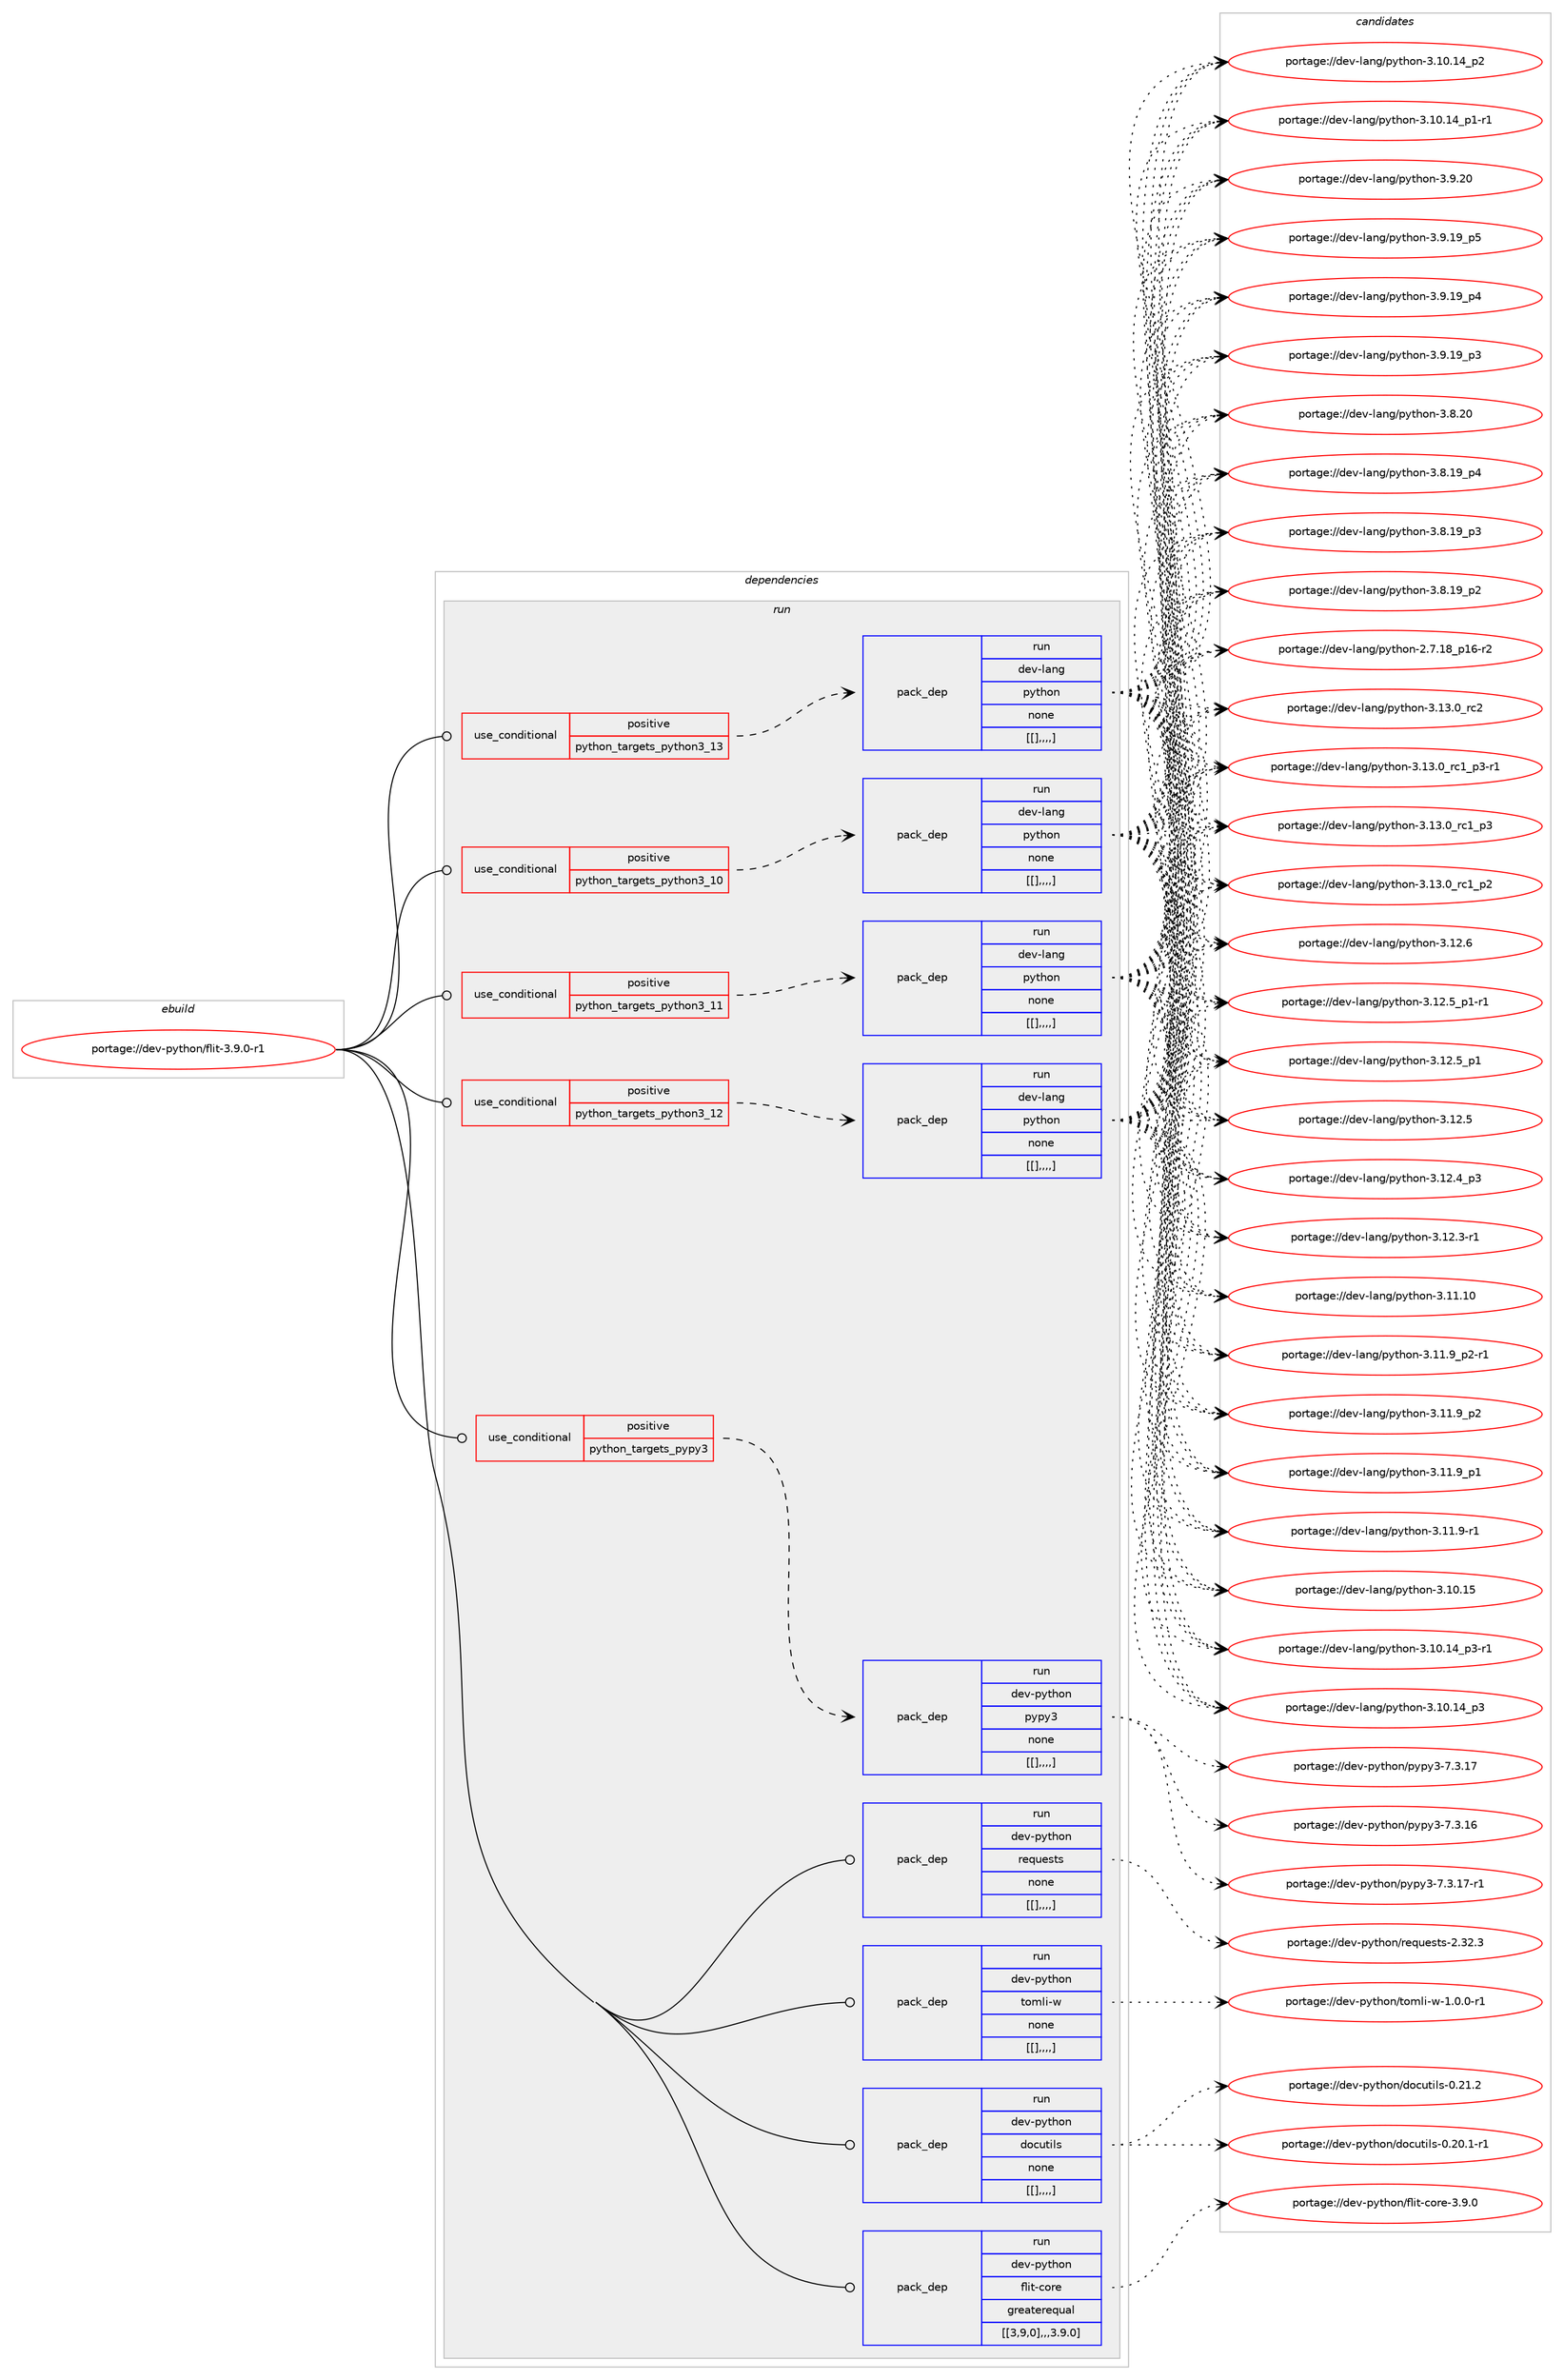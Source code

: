 digraph prolog {

# *************
# Graph options
# *************

newrank=true;
concentrate=true;
compound=true;
graph [rankdir=LR,fontname=Helvetica,fontsize=10,ranksep=1.5];#, ranksep=2.5, nodesep=0.2];
edge  [arrowhead=vee];
node  [fontname=Helvetica,fontsize=10];

# **********
# The ebuild
# **********

subgraph cluster_leftcol {
color=gray;
label=<<i>ebuild</i>>;
id [label="portage://dev-python/flit-3.9.0-r1", color=red, width=4, href="../dev-python/flit-3.9.0-r1.svg"];
}

# ****************
# The dependencies
# ****************

subgraph cluster_midcol {
color=gray;
label=<<i>dependencies</i>>;
subgraph cluster_compile {
fillcolor="#eeeeee";
style=filled;
label=<<i>compile</i>>;
}
subgraph cluster_compileandrun {
fillcolor="#eeeeee";
style=filled;
label=<<i>compile and run</i>>;
}
subgraph cluster_run {
fillcolor="#eeeeee";
style=filled;
label=<<i>run</i>>;
subgraph cond33472 {
dependency147520 [label=<<TABLE BORDER="0" CELLBORDER="1" CELLSPACING="0" CELLPADDING="4"><TR><TD ROWSPAN="3" CELLPADDING="10">use_conditional</TD></TR><TR><TD>positive</TD></TR><TR><TD>python_targets_pypy3</TD></TR></TABLE>>, shape=none, color=red];
subgraph pack112830 {
dependency147521 [label=<<TABLE BORDER="0" CELLBORDER="1" CELLSPACING="0" CELLPADDING="4" WIDTH="220"><TR><TD ROWSPAN="6" CELLPADDING="30">pack_dep</TD></TR><TR><TD WIDTH="110">run</TD></TR><TR><TD>dev-python</TD></TR><TR><TD>pypy3</TD></TR><TR><TD>none</TD></TR><TR><TD>[[],,,,]</TD></TR></TABLE>>, shape=none, color=blue];
}
dependency147520:e -> dependency147521:w [weight=20,style="dashed",arrowhead="vee"];
}
id:e -> dependency147520:w [weight=20,style="solid",arrowhead="odot"];
subgraph cond33473 {
dependency147522 [label=<<TABLE BORDER="0" CELLBORDER="1" CELLSPACING="0" CELLPADDING="4"><TR><TD ROWSPAN="3" CELLPADDING="10">use_conditional</TD></TR><TR><TD>positive</TD></TR><TR><TD>python_targets_python3_10</TD></TR></TABLE>>, shape=none, color=red];
subgraph pack112831 {
dependency147523 [label=<<TABLE BORDER="0" CELLBORDER="1" CELLSPACING="0" CELLPADDING="4" WIDTH="220"><TR><TD ROWSPAN="6" CELLPADDING="30">pack_dep</TD></TR><TR><TD WIDTH="110">run</TD></TR><TR><TD>dev-lang</TD></TR><TR><TD>python</TD></TR><TR><TD>none</TD></TR><TR><TD>[[],,,,]</TD></TR></TABLE>>, shape=none, color=blue];
}
dependency147522:e -> dependency147523:w [weight=20,style="dashed",arrowhead="vee"];
}
id:e -> dependency147522:w [weight=20,style="solid",arrowhead="odot"];
subgraph cond33474 {
dependency147524 [label=<<TABLE BORDER="0" CELLBORDER="1" CELLSPACING="0" CELLPADDING="4"><TR><TD ROWSPAN="3" CELLPADDING="10">use_conditional</TD></TR><TR><TD>positive</TD></TR><TR><TD>python_targets_python3_11</TD></TR></TABLE>>, shape=none, color=red];
subgraph pack112832 {
dependency147525 [label=<<TABLE BORDER="0" CELLBORDER="1" CELLSPACING="0" CELLPADDING="4" WIDTH="220"><TR><TD ROWSPAN="6" CELLPADDING="30">pack_dep</TD></TR><TR><TD WIDTH="110">run</TD></TR><TR><TD>dev-lang</TD></TR><TR><TD>python</TD></TR><TR><TD>none</TD></TR><TR><TD>[[],,,,]</TD></TR></TABLE>>, shape=none, color=blue];
}
dependency147524:e -> dependency147525:w [weight=20,style="dashed",arrowhead="vee"];
}
id:e -> dependency147524:w [weight=20,style="solid",arrowhead="odot"];
subgraph cond33475 {
dependency147526 [label=<<TABLE BORDER="0" CELLBORDER="1" CELLSPACING="0" CELLPADDING="4"><TR><TD ROWSPAN="3" CELLPADDING="10">use_conditional</TD></TR><TR><TD>positive</TD></TR><TR><TD>python_targets_python3_12</TD></TR></TABLE>>, shape=none, color=red];
subgraph pack112833 {
dependency147527 [label=<<TABLE BORDER="0" CELLBORDER="1" CELLSPACING="0" CELLPADDING="4" WIDTH="220"><TR><TD ROWSPAN="6" CELLPADDING="30">pack_dep</TD></TR><TR><TD WIDTH="110">run</TD></TR><TR><TD>dev-lang</TD></TR><TR><TD>python</TD></TR><TR><TD>none</TD></TR><TR><TD>[[],,,,]</TD></TR></TABLE>>, shape=none, color=blue];
}
dependency147526:e -> dependency147527:w [weight=20,style="dashed",arrowhead="vee"];
}
id:e -> dependency147526:w [weight=20,style="solid",arrowhead="odot"];
subgraph cond33476 {
dependency147528 [label=<<TABLE BORDER="0" CELLBORDER="1" CELLSPACING="0" CELLPADDING="4"><TR><TD ROWSPAN="3" CELLPADDING="10">use_conditional</TD></TR><TR><TD>positive</TD></TR><TR><TD>python_targets_python3_13</TD></TR></TABLE>>, shape=none, color=red];
subgraph pack112834 {
dependency147529 [label=<<TABLE BORDER="0" CELLBORDER="1" CELLSPACING="0" CELLPADDING="4" WIDTH="220"><TR><TD ROWSPAN="6" CELLPADDING="30">pack_dep</TD></TR><TR><TD WIDTH="110">run</TD></TR><TR><TD>dev-lang</TD></TR><TR><TD>python</TD></TR><TR><TD>none</TD></TR><TR><TD>[[],,,,]</TD></TR></TABLE>>, shape=none, color=blue];
}
dependency147528:e -> dependency147529:w [weight=20,style="dashed",arrowhead="vee"];
}
id:e -> dependency147528:w [weight=20,style="solid",arrowhead="odot"];
subgraph pack112835 {
dependency147530 [label=<<TABLE BORDER="0" CELLBORDER="1" CELLSPACING="0" CELLPADDING="4" WIDTH="220"><TR><TD ROWSPAN="6" CELLPADDING="30">pack_dep</TD></TR><TR><TD WIDTH="110">run</TD></TR><TR><TD>dev-python</TD></TR><TR><TD>docutils</TD></TR><TR><TD>none</TD></TR><TR><TD>[[],,,,]</TD></TR></TABLE>>, shape=none, color=blue];
}
id:e -> dependency147530:w [weight=20,style="solid",arrowhead="odot"];
subgraph pack112836 {
dependency147531 [label=<<TABLE BORDER="0" CELLBORDER="1" CELLSPACING="0" CELLPADDING="4" WIDTH="220"><TR><TD ROWSPAN="6" CELLPADDING="30">pack_dep</TD></TR><TR><TD WIDTH="110">run</TD></TR><TR><TD>dev-python</TD></TR><TR><TD>flit-core</TD></TR><TR><TD>greaterequal</TD></TR><TR><TD>[[3,9,0],,,3.9.0]</TD></TR></TABLE>>, shape=none, color=blue];
}
id:e -> dependency147531:w [weight=20,style="solid",arrowhead="odot"];
subgraph pack112837 {
dependency147532 [label=<<TABLE BORDER="0" CELLBORDER="1" CELLSPACING="0" CELLPADDING="4" WIDTH="220"><TR><TD ROWSPAN="6" CELLPADDING="30">pack_dep</TD></TR><TR><TD WIDTH="110">run</TD></TR><TR><TD>dev-python</TD></TR><TR><TD>requests</TD></TR><TR><TD>none</TD></TR><TR><TD>[[],,,,]</TD></TR></TABLE>>, shape=none, color=blue];
}
id:e -> dependency147532:w [weight=20,style="solid",arrowhead="odot"];
subgraph pack112838 {
dependency147533 [label=<<TABLE BORDER="0" CELLBORDER="1" CELLSPACING="0" CELLPADDING="4" WIDTH="220"><TR><TD ROWSPAN="6" CELLPADDING="30">pack_dep</TD></TR><TR><TD WIDTH="110">run</TD></TR><TR><TD>dev-python</TD></TR><TR><TD>tomli-w</TD></TR><TR><TD>none</TD></TR><TR><TD>[[],,,,]</TD></TR></TABLE>>, shape=none, color=blue];
}
id:e -> dependency147533:w [weight=20,style="solid",arrowhead="odot"];
}
}

# **************
# The candidates
# **************

subgraph cluster_choices {
rank=same;
color=gray;
label=<<i>candidates</i>>;

subgraph choice112830 {
color=black;
nodesep=1;
choice100101118451121211161041111104711212111212151455546514649554511449 [label="portage://dev-python/pypy3-7.3.17-r1", color=red, width=4,href="../dev-python/pypy3-7.3.17-r1.svg"];
choice10010111845112121116104111110471121211121215145554651464955 [label="portage://dev-python/pypy3-7.3.17", color=red, width=4,href="../dev-python/pypy3-7.3.17.svg"];
choice10010111845112121116104111110471121211121215145554651464954 [label="portage://dev-python/pypy3-7.3.16", color=red, width=4,href="../dev-python/pypy3-7.3.16.svg"];
dependency147521:e -> choice100101118451121211161041111104711212111212151455546514649554511449:w [style=dotted,weight="100"];
dependency147521:e -> choice10010111845112121116104111110471121211121215145554651464955:w [style=dotted,weight="100"];
dependency147521:e -> choice10010111845112121116104111110471121211121215145554651464954:w [style=dotted,weight="100"];
}
subgraph choice112831 {
color=black;
nodesep=1;
choice10010111845108971101034711212111610411111045514649514648951149950 [label="portage://dev-lang/python-3.13.0_rc2", color=red, width=4,href="../dev-lang/python-3.13.0_rc2.svg"];
choice1001011184510897110103471121211161041111104551464951464895114994995112514511449 [label="portage://dev-lang/python-3.13.0_rc1_p3-r1", color=red, width=4,href="../dev-lang/python-3.13.0_rc1_p3-r1.svg"];
choice100101118451089711010347112121116104111110455146495146489511499499511251 [label="portage://dev-lang/python-3.13.0_rc1_p3", color=red, width=4,href="../dev-lang/python-3.13.0_rc1_p3.svg"];
choice100101118451089711010347112121116104111110455146495146489511499499511250 [label="portage://dev-lang/python-3.13.0_rc1_p2", color=red, width=4,href="../dev-lang/python-3.13.0_rc1_p2.svg"];
choice10010111845108971101034711212111610411111045514649504654 [label="portage://dev-lang/python-3.12.6", color=red, width=4,href="../dev-lang/python-3.12.6.svg"];
choice1001011184510897110103471121211161041111104551464950465395112494511449 [label="portage://dev-lang/python-3.12.5_p1-r1", color=red, width=4,href="../dev-lang/python-3.12.5_p1-r1.svg"];
choice100101118451089711010347112121116104111110455146495046539511249 [label="portage://dev-lang/python-3.12.5_p1", color=red, width=4,href="../dev-lang/python-3.12.5_p1.svg"];
choice10010111845108971101034711212111610411111045514649504653 [label="portage://dev-lang/python-3.12.5", color=red, width=4,href="../dev-lang/python-3.12.5.svg"];
choice100101118451089711010347112121116104111110455146495046529511251 [label="portage://dev-lang/python-3.12.4_p3", color=red, width=4,href="../dev-lang/python-3.12.4_p3.svg"];
choice100101118451089711010347112121116104111110455146495046514511449 [label="portage://dev-lang/python-3.12.3-r1", color=red, width=4,href="../dev-lang/python-3.12.3-r1.svg"];
choice1001011184510897110103471121211161041111104551464949464948 [label="portage://dev-lang/python-3.11.10", color=red, width=4,href="../dev-lang/python-3.11.10.svg"];
choice1001011184510897110103471121211161041111104551464949465795112504511449 [label="portage://dev-lang/python-3.11.9_p2-r1", color=red, width=4,href="../dev-lang/python-3.11.9_p2-r1.svg"];
choice100101118451089711010347112121116104111110455146494946579511250 [label="portage://dev-lang/python-3.11.9_p2", color=red, width=4,href="../dev-lang/python-3.11.9_p2.svg"];
choice100101118451089711010347112121116104111110455146494946579511249 [label="portage://dev-lang/python-3.11.9_p1", color=red, width=4,href="../dev-lang/python-3.11.9_p1.svg"];
choice100101118451089711010347112121116104111110455146494946574511449 [label="portage://dev-lang/python-3.11.9-r1", color=red, width=4,href="../dev-lang/python-3.11.9-r1.svg"];
choice1001011184510897110103471121211161041111104551464948464953 [label="portage://dev-lang/python-3.10.15", color=red, width=4,href="../dev-lang/python-3.10.15.svg"];
choice100101118451089711010347112121116104111110455146494846495295112514511449 [label="portage://dev-lang/python-3.10.14_p3-r1", color=red, width=4,href="../dev-lang/python-3.10.14_p3-r1.svg"];
choice10010111845108971101034711212111610411111045514649484649529511251 [label="portage://dev-lang/python-3.10.14_p3", color=red, width=4,href="../dev-lang/python-3.10.14_p3.svg"];
choice10010111845108971101034711212111610411111045514649484649529511250 [label="portage://dev-lang/python-3.10.14_p2", color=red, width=4,href="../dev-lang/python-3.10.14_p2.svg"];
choice100101118451089711010347112121116104111110455146494846495295112494511449 [label="portage://dev-lang/python-3.10.14_p1-r1", color=red, width=4,href="../dev-lang/python-3.10.14_p1-r1.svg"];
choice10010111845108971101034711212111610411111045514657465048 [label="portage://dev-lang/python-3.9.20", color=red, width=4,href="../dev-lang/python-3.9.20.svg"];
choice100101118451089711010347112121116104111110455146574649579511253 [label="portage://dev-lang/python-3.9.19_p5", color=red, width=4,href="../dev-lang/python-3.9.19_p5.svg"];
choice100101118451089711010347112121116104111110455146574649579511252 [label="portage://dev-lang/python-3.9.19_p4", color=red, width=4,href="../dev-lang/python-3.9.19_p4.svg"];
choice100101118451089711010347112121116104111110455146574649579511251 [label="portage://dev-lang/python-3.9.19_p3", color=red, width=4,href="../dev-lang/python-3.9.19_p3.svg"];
choice10010111845108971101034711212111610411111045514656465048 [label="portage://dev-lang/python-3.8.20", color=red, width=4,href="../dev-lang/python-3.8.20.svg"];
choice100101118451089711010347112121116104111110455146564649579511252 [label="portage://dev-lang/python-3.8.19_p4", color=red, width=4,href="../dev-lang/python-3.8.19_p4.svg"];
choice100101118451089711010347112121116104111110455146564649579511251 [label="portage://dev-lang/python-3.8.19_p3", color=red, width=4,href="../dev-lang/python-3.8.19_p3.svg"];
choice100101118451089711010347112121116104111110455146564649579511250 [label="portage://dev-lang/python-3.8.19_p2", color=red, width=4,href="../dev-lang/python-3.8.19_p2.svg"];
choice100101118451089711010347112121116104111110455046554649569511249544511450 [label="portage://dev-lang/python-2.7.18_p16-r2", color=red, width=4,href="../dev-lang/python-2.7.18_p16-r2.svg"];
dependency147523:e -> choice10010111845108971101034711212111610411111045514649514648951149950:w [style=dotted,weight="100"];
dependency147523:e -> choice1001011184510897110103471121211161041111104551464951464895114994995112514511449:w [style=dotted,weight="100"];
dependency147523:e -> choice100101118451089711010347112121116104111110455146495146489511499499511251:w [style=dotted,weight="100"];
dependency147523:e -> choice100101118451089711010347112121116104111110455146495146489511499499511250:w [style=dotted,weight="100"];
dependency147523:e -> choice10010111845108971101034711212111610411111045514649504654:w [style=dotted,weight="100"];
dependency147523:e -> choice1001011184510897110103471121211161041111104551464950465395112494511449:w [style=dotted,weight="100"];
dependency147523:e -> choice100101118451089711010347112121116104111110455146495046539511249:w [style=dotted,weight="100"];
dependency147523:e -> choice10010111845108971101034711212111610411111045514649504653:w [style=dotted,weight="100"];
dependency147523:e -> choice100101118451089711010347112121116104111110455146495046529511251:w [style=dotted,weight="100"];
dependency147523:e -> choice100101118451089711010347112121116104111110455146495046514511449:w [style=dotted,weight="100"];
dependency147523:e -> choice1001011184510897110103471121211161041111104551464949464948:w [style=dotted,weight="100"];
dependency147523:e -> choice1001011184510897110103471121211161041111104551464949465795112504511449:w [style=dotted,weight="100"];
dependency147523:e -> choice100101118451089711010347112121116104111110455146494946579511250:w [style=dotted,weight="100"];
dependency147523:e -> choice100101118451089711010347112121116104111110455146494946579511249:w [style=dotted,weight="100"];
dependency147523:e -> choice100101118451089711010347112121116104111110455146494946574511449:w [style=dotted,weight="100"];
dependency147523:e -> choice1001011184510897110103471121211161041111104551464948464953:w [style=dotted,weight="100"];
dependency147523:e -> choice100101118451089711010347112121116104111110455146494846495295112514511449:w [style=dotted,weight="100"];
dependency147523:e -> choice10010111845108971101034711212111610411111045514649484649529511251:w [style=dotted,weight="100"];
dependency147523:e -> choice10010111845108971101034711212111610411111045514649484649529511250:w [style=dotted,weight="100"];
dependency147523:e -> choice100101118451089711010347112121116104111110455146494846495295112494511449:w [style=dotted,weight="100"];
dependency147523:e -> choice10010111845108971101034711212111610411111045514657465048:w [style=dotted,weight="100"];
dependency147523:e -> choice100101118451089711010347112121116104111110455146574649579511253:w [style=dotted,weight="100"];
dependency147523:e -> choice100101118451089711010347112121116104111110455146574649579511252:w [style=dotted,weight="100"];
dependency147523:e -> choice100101118451089711010347112121116104111110455146574649579511251:w [style=dotted,weight="100"];
dependency147523:e -> choice10010111845108971101034711212111610411111045514656465048:w [style=dotted,weight="100"];
dependency147523:e -> choice100101118451089711010347112121116104111110455146564649579511252:w [style=dotted,weight="100"];
dependency147523:e -> choice100101118451089711010347112121116104111110455146564649579511251:w [style=dotted,weight="100"];
dependency147523:e -> choice100101118451089711010347112121116104111110455146564649579511250:w [style=dotted,weight="100"];
dependency147523:e -> choice100101118451089711010347112121116104111110455046554649569511249544511450:w [style=dotted,weight="100"];
}
subgraph choice112832 {
color=black;
nodesep=1;
choice10010111845108971101034711212111610411111045514649514648951149950 [label="portage://dev-lang/python-3.13.0_rc2", color=red, width=4,href="../dev-lang/python-3.13.0_rc2.svg"];
choice1001011184510897110103471121211161041111104551464951464895114994995112514511449 [label="portage://dev-lang/python-3.13.0_rc1_p3-r1", color=red, width=4,href="../dev-lang/python-3.13.0_rc1_p3-r1.svg"];
choice100101118451089711010347112121116104111110455146495146489511499499511251 [label="portage://dev-lang/python-3.13.0_rc1_p3", color=red, width=4,href="../dev-lang/python-3.13.0_rc1_p3.svg"];
choice100101118451089711010347112121116104111110455146495146489511499499511250 [label="portage://dev-lang/python-3.13.0_rc1_p2", color=red, width=4,href="../dev-lang/python-3.13.0_rc1_p2.svg"];
choice10010111845108971101034711212111610411111045514649504654 [label="portage://dev-lang/python-3.12.6", color=red, width=4,href="../dev-lang/python-3.12.6.svg"];
choice1001011184510897110103471121211161041111104551464950465395112494511449 [label="portage://dev-lang/python-3.12.5_p1-r1", color=red, width=4,href="../dev-lang/python-3.12.5_p1-r1.svg"];
choice100101118451089711010347112121116104111110455146495046539511249 [label="portage://dev-lang/python-3.12.5_p1", color=red, width=4,href="../dev-lang/python-3.12.5_p1.svg"];
choice10010111845108971101034711212111610411111045514649504653 [label="portage://dev-lang/python-3.12.5", color=red, width=4,href="../dev-lang/python-3.12.5.svg"];
choice100101118451089711010347112121116104111110455146495046529511251 [label="portage://dev-lang/python-3.12.4_p3", color=red, width=4,href="../dev-lang/python-3.12.4_p3.svg"];
choice100101118451089711010347112121116104111110455146495046514511449 [label="portage://dev-lang/python-3.12.3-r1", color=red, width=4,href="../dev-lang/python-3.12.3-r1.svg"];
choice1001011184510897110103471121211161041111104551464949464948 [label="portage://dev-lang/python-3.11.10", color=red, width=4,href="../dev-lang/python-3.11.10.svg"];
choice1001011184510897110103471121211161041111104551464949465795112504511449 [label="portage://dev-lang/python-3.11.9_p2-r1", color=red, width=4,href="../dev-lang/python-3.11.9_p2-r1.svg"];
choice100101118451089711010347112121116104111110455146494946579511250 [label="portage://dev-lang/python-3.11.9_p2", color=red, width=4,href="../dev-lang/python-3.11.9_p2.svg"];
choice100101118451089711010347112121116104111110455146494946579511249 [label="portage://dev-lang/python-3.11.9_p1", color=red, width=4,href="../dev-lang/python-3.11.9_p1.svg"];
choice100101118451089711010347112121116104111110455146494946574511449 [label="portage://dev-lang/python-3.11.9-r1", color=red, width=4,href="../dev-lang/python-3.11.9-r1.svg"];
choice1001011184510897110103471121211161041111104551464948464953 [label="portage://dev-lang/python-3.10.15", color=red, width=4,href="../dev-lang/python-3.10.15.svg"];
choice100101118451089711010347112121116104111110455146494846495295112514511449 [label="portage://dev-lang/python-3.10.14_p3-r1", color=red, width=4,href="../dev-lang/python-3.10.14_p3-r1.svg"];
choice10010111845108971101034711212111610411111045514649484649529511251 [label="portage://dev-lang/python-3.10.14_p3", color=red, width=4,href="../dev-lang/python-3.10.14_p3.svg"];
choice10010111845108971101034711212111610411111045514649484649529511250 [label="portage://dev-lang/python-3.10.14_p2", color=red, width=4,href="../dev-lang/python-3.10.14_p2.svg"];
choice100101118451089711010347112121116104111110455146494846495295112494511449 [label="portage://dev-lang/python-3.10.14_p1-r1", color=red, width=4,href="../dev-lang/python-3.10.14_p1-r1.svg"];
choice10010111845108971101034711212111610411111045514657465048 [label="portage://dev-lang/python-3.9.20", color=red, width=4,href="../dev-lang/python-3.9.20.svg"];
choice100101118451089711010347112121116104111110455146574649579511253 [label="portage://dev-lang/python-3.9.19_p5", color=red, width=4,href="../dev-lang/python-3.9.19_p5.svg"];
choice100101118451089711010347112121116104111110455146574649579511252 [label="portage://dev-lang/python-3.9.19_p4", color=red, width=4,href="../dev-lang/python-3.9.19_p4.svg"];
choice100101118451089711010347112121116104111110455146574649579511251 [label="portage://dev-lang/python-3.9.19_p3", color=red, width=4,href="../dev-lang/python-3.9.19_p3.svg"];
choice10010111845108971101034711212111610411111045514656465048 [label="portage://dev-lang/python-3.8.20", color=red, width=4,href="../dev-lang/python-3.8.20.svg"];
choice100101118451089711010347112121116104111110455146564649579511252 [label="portage://dev-lang/python-3.8.19_p4", color=red, width=4,href="../dev-lang/python-3.8.19_p4.svg"];
choice100101118451089711010347112121116104111110455146564649579511251 [label="portage://dev-lang/python-3.8.19_p3", color=red, width=4,href="../dev-lang/python-3.8.19_p3.svg"];
choice100101118451089711010347112121116104111110455146564649579511250 [label="portage://dev-lang/python-3.8.19_p2", color=red, width=4,href="../dev-lang/python-3.8.19_p2.svg"];
choice100101118451089711010347112121116104111110455046554649569511249544511450 [label="portage://dev-lang/python-2.7.18_p16-r2", color=red, width=4,href="../dev-lang/python-2.7.18_p16-r2.svg"];
dependency147525:e -> choice10010111845108971101034711212111610411111045514649514648951149950:w [style=dotted,weight="100"];
dependency147525:e -> choice1001011184510897110103471121211161041111104551464951464895114994995112514511449:w [style=dotted,weight="100"];
dependency147525:e -> choice100101118451089711010347112121116104111110455146495146489511499499511251:w [style=dotted,weight="100"];
dependency147525:e -> choice100101118451089711010347112121116104111110455146495146489511499499511250:w [style=dotted,weight="100"];
dependency147525:e -> choice10010111845108971101034711212111610411111045514649504654:w [style=dotted,weight="100"];
dependency147525:e -> choice1001011184510897110103471121211161041111104551464950465395112494511449:w [style=dotted,weight="100"];
dependency147525:e -> choice100101118451089711010347112121116104111110455146495046539511249:w [style=dotted,weight="100"];
dependency147525:e -> choice10010111845108971101034711212111610411111045514649504653:w [style=dotted,weight="100"];
dependency147525:e -> choice100101118451089711010347112121116104111110455146495046529511251:w [style=dotted,weight="100"];
dependency147525:e -> choice100101118451089711010347112121116104111110455146495046514511449:w [style=dotted,weight="100"];
dependency147525:e -> choice1001011184510897110103471121211161041111104551464949464948:w [style=dotted,weight="100"];
dependency147525:e -> choice1001011184510897110103471121211161041111104551464949465795112504511449:w [style=dotted,weight="100"];
dependency147525:e -> choice100101118451089711010347112121116104111110455146494946579511250:w [style=dotted,weight="100"];
dependency147525:e -> choice100101118451089711010347112121116104111110455146494946579511249:w [style=dotted,weight="100"];
dependency147525:e -> choice100101118451089711010347112121116104111110455146494946574511449:w [style=dotted,weight="100"];
dependency147525:e -> choice1001011184510897110103471121211161041111104551464948464953:w [style=dotted,weight="100"];
dependency147525:e -> choice100101118451089711010347112121116104111110455146494846495295112514511449:w [style=dotted,weight="100"];
dependency147525:e -> choice10010111845108971101034711212111610411111045514649484649529511251:w [style=dotted,weight="100"];
dependency147525:e -> choice10010111845108971101034711212111610411111045514649484649529511250:w [style=dotted,weight="100"];
dependency147525:e -> choice100101118451089711010347112121116104111110455146494846495295112494511449:w [style=dotted,weight="100"];
dependency147525:e -> choice10010111845108971101034711212111610411111045514657465048:w [style=dotted,weight="100"];
dependency147525:e -> choice100101118451089711010347112121116104111110455146574649579511253:w [style=dotted,weight="100"];
dependency147525:e -> choice100101118451089711010347112121116104111110455146574649579511252:w [style=dotted,weight="100"];
dependency147525:e -> choice100101118451089711010347112121116104111110455146574649579511251:w [style=dotted,weight="100"];
dependency147525:e -> choice10010111845108971101034711212111610411111045514656465048:w [style=dotted,weight="100"];
dependency147525:e -> choice100101118451089711010347112121116104111110455146564649579511252:w [style=dotted,weight="100"];
dependency147525:e -> choice100101118451089711010347112121116104111110455146564649579511251:w [style=dotted,weight="100"];
dependency147525:e -> choice100101118451089711010347112121116104111110455146564649579511250:w [style=dotted,weight="100"];
dependency147525:e -> choice100101118451089711010347112121116104111110455046554649569511249544511450:w [style=dotted,weight="100"];
}
subgraph choice112833 {
color=black;
nodesep=1;
choice10010111845108971101034711212111610411111045514649514648951149950 [label="portage://dev-lang/python-3.13.0_rc2", color=red, width=4,href="../dev-lang/python-3.13.0_rc2.svg"];
choice1001011184510897110103471121211161041111104551464951464895114994995112514511449 [label="portage://dev-lang/python-3.13.0_rc1_p3-r1", color=red, width=4,href="../dev-lang/python-3.13.0_rc1_p3-r1.svg"];
choice100101118451089711010347112121116104111110455146495146489511499499511251 [label="portage://dev-lang/python-3.13.0_rc1_p3", color=red, width=4,href="../dev-lang/python-3.13.0_rc1_p3.svg"];
choice100101118451089711010347112121116104111110455146495146489511499499511250 [label="portage://dev-lang/python-3.13.0_rc1_p2", color=red, width=4,href="../dev-lang/python-3.13.0_rc1_p2.svg"];
choice10010111845108971101034711212111610411111045514649504654 [label="portage://dev-lang/python-3.12.6", color=red, width=4,href="../dev-lang/python-3.12.6.svg"];
choice1001011184510897110103471121211161041111104551464950465395112494511449 [label="portage://dev-lang/python-3.12.5_p1-r1", color=red, width=4,href="../dev-lang/python-3.12.5_p1-r1.svg"];
choice100101118451089711010347112121116104111110455146495046539511249 [label="portage://dev-lang/python-3.12.5_p1", color=red, width=4,href="../dev-lang/python-3.12.5_p1.svg"];
choice10010111845108971101034711212111610411111045514649504653 [label="portage://dev-lang/python-3.12.5", color=red, width=4,href="../dev-lang/python-3.12.5.svg"];
choice100101118451089711010347112121116104111110455146495046529511251 [label="portage://dev-lang/python-3.12.4_p3", color=red, width=4,href="../dev-lang/python-3.12.4_p3.svg"];
choice100101118451089711010347112121116104111110455146495046514511449 [label="portage://dev-lang/python-3.12.3-r1", color=red, width=4,href="../dev-lang/python-3.12.3-r1.svg"];
choice1001011184510897110103471121211161041111104551464949464948 [label="portage://dev-lang/python-3.11.10", color=red, width=4,href="../dev-lang/python-3.11.10.svg"];
choice1001011184510897110103471121211161041111104551464949465795112504511449 [label="portage://dev-lang/python-3.11.9_p2-r1", color=red, width=4,href="../dev-lang/python-3.11.9_p2-r1.svg"];
choice100101118451089711010347112121116104111110455146494946579511250 [label="portage://dev-lang/python-3.11.9_p2", color=red, width=4,href="../dev-lang/python-3.11.9_p2.svg"];
choice100101118451089711010347112121116104111110455146494946579511249 [label="portage://dev-lang/python-3.11.9_p1", color=red, width=4,href="../dev-lang/python-3.11.9_p1.svg"];
choice100101118451089711010347112121116104111110455146494946574511449 [label="portage://dev-lang/python-3.11.9-r1", color=red, width=4,href="../dev-lang/python-3.11.9-r1.svg"];
choice1001011184510897110103471121211161041111104551464948464953 [label="portage://dev-lang/python-3.10.15", color=red, width=4,href="../dev-lang/python-3.10.15.svg"];
choice100101118451089711010347112121116104111110455146494846495295112514511449 [label="portage://dev-lang/python-3.10.14_p3-r1", color=red, width=4,href="../dev-lang/python-3.10.14_p3-r1.svg"];
choice10010111845108971101034711212111610411111045514649484649529511251 [label="portage://dev-lang/python-3.10.14_p3", color=red, width=4,href="../dev-lang/python-3.10.14_p3.svg"];
choice10010111845108971101034711212111610411111045514649484649529511250 [label="portage://dev-lang/python-3.10.14_p2", color=red, width=4,href="../dev-lang/python-3.10.14_p2.svg"];
choice100101118451089711010347112121116104111110455146494846495295112494511449 [label="portage://dev-lang/python-3.10.14_p1-r1", color=red, width=4,href="../dev-lang/python-3.10.14_p1-r1.svg"];
choice10010111845108971101034711212111610411111045514657465048 [label="portage://dev-lang/python-3.9.20", color=red, width=4,href="../dev-lang/python-3.9.20.svg"];
choice100101118451089711010347112121116104111110455146574649579511253 [label="portage://dev-lang/python-3.9.19_p5", color=red, width=4,href="../dev-lang/python-3.9.19_p5.svg"];
choice100101118451089711010347112121116104111110455146574649579511252 [label="portage://dev-lang/python-3.9.19_p4", color=red, width=4,href="../dev-lang/python-3.9.19_p4.svg"];
choice100101118451089711010347112121116104111110455146574649579511251 [label="portage://dev-lang/python-3.9.19_p3", color=red, width=4,href="../dev-lang/python-3.9.19_p3.svg"];
choice10010111845108971101034711212111610411111045514656465048 [label="portage://dev-lang/python-3.8.20", color=red, width=4,href="../dev-lang/python-3.8.20.svg"];
choice100101118451089711010347112121116104111110455146564649579511252 [label="portage://dev-lang/python-3.8.19_p4", color=red, width=4,href="../dev-lang/python-3.8.19_p4.svg"];
choice100101118451089711010347112121116104111110455146564649579511251 [label="portage://dev-lang/python-3.8.19_p3", color=red, width=4,href="../dev-lang/python-3.8.19_p3.svg"];
choice100101118451089711010347112121116104111110455146564649579511250 [label="portage://dev-lang/python-3.8.19_p2", color=red, width=4,href="../dev-lang/python-3.8.19_p2.svg"];
choice100101118451089711010347112121116104111110455046554649569511249544511450 [label="portage://dev-lang/python-2.7.18_p16-r2", color=red, width=4,href="../dev-lang/python-2.7.18_p16-r2.svg"];
dependency147527:e -> choice10010111845108971101034711212111610411111045514649514648951149950:w [style=dotted,weight="100"];
dependency147527:e -> choice1001011184510897110103471121211161041111104551464951464895114994995112514511449:w [style=dotted,weight="100"];
dependency147527:e -> choice100101118451089711010347112121116104111110455146495146489511499499511251:w [style=dotted,weight="100"];
dependency147527:e -> choice100101118451089711010347112121116104111110455146495146489511499499511250:w [style=dotted,weight="100"];
dependency147527:e -> choice10010111845108971101034711212111610411111045514649504654:w [style=dotted,weight="100"];
dependency147527:e -> choice1001011184510897110103471121211161041111104551464950465395112494511449:w [style=dotted,weight="100"];
dependency147527:e -> choice100101118451089711010347112121116104111110455146495046539511249:w [style=dotted,weight="100"];
dependency147527:e -> choice10010111845108971101034711212111610411111045514649504653:w [style=dotted,weight="100"];
dependency147527:e -> choice100101118451089711010347112121116104111110455146495046529511251:w [style=dotted,weight="100"];
dependency147527:e -> choice100101118451089711010347112121116104111110455146495046514511449:w [style=dotted,weight="100"];
dependency147527:e -> choice1001011184510897110103471121211161041111104551464949464948:w [style=dotted,weight="100"];
dependency147527:e -> choice1001011184510897110103471121211161041111104551464949465795112504511449:w [style=dotted,weight="100"];
dependency147527:e -> choice100101118451089711010347112121116104111110455146494946579511250:w [style=dotted,weight="100"];
dependency147527:e -> choice100101118451089711010347112121116104111110455146494946579511249:w [style=dotted,weight="100"];
dependency147527:e -> choice100101118451089711010347112121116104111110455146494946574511449:w [style=dotted,weight="100"];
dependency147527:e -> choice1001011184510897110103471121211161041111104551464948464953:w [style=dotted,weight="100"];
dependency147527:e -> choice100101118451089711010347112121116104111110455146494846495295112514511449:w [style=dotted,weight="100"];
dependency147527:e -> choice10010111845108971101034711212111610411111045514649484649529511251:w [style=dotted,weight="100"];
dependency147527:e -> choice10010111845108971101034711212111610411111045514649484649529511250:w [style=dotted,weight="100"];
dependency147527:e -> choice100101118451089711010347112121116104111110455146494846495295112494511449:w [style=dotted,weight="100"];
dependency147527:e -> choice10010111845108971101034711212111610411111045514657465048:w [style=dotted,weight="100"];
dependency147527:e -> choice100101118451089711010347112121116104111110455146574649579511253:w [style=dotted,weight="100"];
dependency147527:e -> choice100101118451089711010347112121116104111110455146574649579511252:w [style=dotted,weight="100"];
dependency147527:e -> choice100101118451089711010347112121116104111110455146574649579511251:w [style=dotted,weight="100"];
dependency147527:e -> choice10010111845108971101034711212111610411111045514656465048:w [style=dotted,weight="100"];
dependency147527:e -> choice100101118451089711010347112121116104111110455146564649579511252:w [style=dotted,weight="100"];
dependency147527:e -> choice100101118451089711010347112121116104111110455146564649579511251:w [style=dotted,weight="100"];
dependency147527:e -> choice100101118451089711010347112121116104111110455146564649579511250:w [style=dotted,weight="100"];
dependency147527:e -> choice100101118451089711010347112121116104111110455046554649569511249544511450:w [style=dotted,weight="100"];
}
subgraph choice112834 {
color=black;
nodesep=1;
choice10010111845108971101034711212111610411111045514649514648951149950 [label="portage://dev-lang/python-3.13.0_rc2", color=red, width=4,href="../dev-lang/python-3.13.0_rc2.svg"];
choice1001011184510897110103471121211161041111104551464951464895114994995112514511449 [label="portage://dev-lang/python-3.13.0_rc1_p3-r1", color=red, width=4,href="../dev-lang/python-3.13.0_rc1_p3-r1.svg"];
choice100101118451089711010347112121116104111110455146495146489511499499511251 [label="portage://dev-lang/python-3.13.0_rc1_p3", color=red, width=4,href="../dev-lang/python-3.13.0_rc1_p3.svg"];
choice100101118451089711010347112121116104111110455146495146489511499499511250 [label="portage://dev-lang/python-3.13.0_rc1_p2", color=red, width=4,href="../dev-lang/python-3.13.0_rc1_p2.svg"];
choice10010111845108971101034711212111610411111045514649504654 [label="portage://dev-lang/python-3.12.6", color=red, width=4,href="../dev-lang/python-3.12.6.svg"];
choice1001011184510897110103471121211161041111104551464950465395112494511449 [label="portage://dev-lang/python-3.12.5_p1-r1", color=red, width=4,href="../dev-lang/python-3.12.5_p1-r1.svg"];
choice100101118451089711010347112121116104111110455146495046539511249 [label="portage://dev-lang/python-3.12.5_p1", color=red, width=4,href="../dev-lang/python-3.12.5_p1.svg"];
choice10010111845108971101034711212111610411111045514649504653 [label="portage://dev-lang/python-3.12.5", color=red, width=4,href="../dev-lang/python-3.12.5.svg"];
choice100101118451089711010347112121116104111110455146495046529511251 [label="portage://dev-lang/python-3.12.4_p3", color=red, width=4,href="../dev-lang/python-3.12.4_p3.svg"];
choice100101118451089711010347112121116104111110455146495046514511449 [label="portage://dev-lang/python-3.12.3-r1", color=red, width=4,href="../dev-lang/python-3.12.3-r1.svg"];
choice1001011184510897110103471121211161041111104551464949464948 [label="portage://dev-lang/python-3.11.10", color=red, width=4,href="../dev-lang/python-3.11.10.svg"];
choice1001011184510897110103471121211161041111104551464949465795112504511449 [label="portage://dev-lang/python-3.11.9_p2-r1", color=red, width=4,href="../dev-lang/python-3.11.9_p2-r1.svg"];
choice100101118451089711010347112121116104111110455146494946579511250 [label="portage://dev-lang/python-3.11.9_p2", color=red, width=4,href="../dev-lang/python-3.11.9_p2.svg"];
choice100101118451089711010347112121116104111110455146494946579511249 [label="portage://dev-lang/python-3.11.9_p1", color=red, width=4,href="../dev-lang/python-3.11.9_p1.svg"];
choice100101118451089711010347112121116104111110455146494946574511449 [label="portage://dev-lang/python-3.11.9-r1", color=red, width=4,href="../dev-lang/python-3.11.9-r1.svg"];
choice1001011184510897110103471121211161041111104551464948464953 [label="portage://dev-lang/python-3.10.15", color=red, width=4,href="../dev-lang/python-3.10.15.svg"];
choice100101118451089711010347112121116104111110455146494846495295112514511449 [label="portage://dev-lang/python-3.10.14_p3-r1", color=red, width=4,href="../dev-lang/python-3.10.14_p3-r1.svg"];
choice10010111845108971101034711212111610411111045514649484649529511251 [label="portage://dev-lang/python-3.10.14_p3", color=red, width=4,href="../dev-lang/python-3.10.14_p3.svg"];
choice10010111845108971101034711212111610411111045514649484649529511250 [label="portage://dev-lang/python-3.10.14_p2", color=red, width=4,href="../dev-lang/python-3.10.14_p2.svg"];
choice100101118451089711010347112121116104111110455146494846495295112494511449 [label="portage://dev-lang/python-3.10.14_p1-r1", color=red, width=4,href="../dev-lang/python-3.10.14_p1-r1.svg"];
choice10010111845108971101034711212111610411111045514657465048 [label="portage://dev-lang/python-3.9.20", color=red, width=4,href="../dev-lang/python-3.9.20.svg"];
choice100101118451089711010347112121116104111110455146574649579511253 [label="portage://dev-lang/python-3.9.19_p5", color=red, width=4,href="../dev-lang/python-3.9.19_p5.svg"];
choice100101118451089711010347112121116104111110455146574649579511252 [label="portage://dev-lang/python-3.9.19_p4", color=red, width=4,href="../dev-lang/python-3.9.19_p4.svg"];
choice100101118451089711010347112121116104111110455146574649579511251 [label="portage://dev-lang/python-3.9.19_p3", color=red, width=4,href="../dev-lang/python-3.9.19_p3.svg"];
choice10010111845108971101034711212111610411111045514656465048 [label="portage://dev-lang/python-3.8.20", color=red, width=4,href="../dev-lang/python-3.8.20.svg"];
choice100101118451089711010347112121116104111110455146564649579511252 [label="portage://dev-lang/python-3.8.19_p4", color=red, width=4,href="../dev-lang/python-3.8.19_p4.svg"];
choice100101118451089711010347112121116104111110455146564649579511251 [label="portage://dev-lang/python-3.8.19_p3", color=red, width=4,href="../dev-lang/python-3.8.19_p3.svg"];
choice100101118451089711010347112121116104111110455146564649579511250 [label="portage://dev-lang/python-3.8.19_p2", color=red, width=4,href="../dev-lang/python-3.8.19_p2.svg"];
choice100101118451089711010347112121116104111110455046554649569511249544511450 [label="portage://dev-lang/python-2.7.18_p16-r2", color=red, width=4,href="../dev-lang/python-2.7.18_p16-r2.svg"];
dependency147529:e -> choice10010111845108971101034711212111610411111045514649514648951149950:w [style=dotted,weight="100"];
dependency147529:e -> choice1001011184510897110103471121211161041111104551464951464895114994995112514511449:w [style=dotted,weight="100"];
dependency147529:e -> choice100101118451089711010347112121116104111110455146495146489511499499511251:w [style=dotted,weight="100"];
dependency147529:e -> choice100101118451089711010347112121116104111110455146495146489511499499511250:w [style=dotted,weight="100"];
dependency147529:e -> choice10010111845108971101034711212111610411111045514649504654:w [style=dotted,weight="100"];
dependency147529:e -> choice1001011184510897110103471121211161041111104551464950465395112494511449:w [style=dotted,weight="100"];
dependency147529:e -> choice100101118451089711010347112121116104111110455146495046539511249:w [style=dotted,weight="100"];
dependency147529:e -> choice10010111845108971101034711212111610411111045514649504653:w [style=dotted,weight="100"];
dependency147529:e -> choice100101118451089711010347112121116104111110455146495046529511251:w [style=dotted,weight="100"];
dependency147529:e -> choice100101118451089711010347112121116104111110455146495046514511449:w [style=dotted,weight="100"];
dependency147529:e -> choice1001011184510897110103471121211161041111104551464949464948:w [style=dotted,weight="100"];
dependency147529:e -> choice1001011184510897110103471121211161041111104551464949465795112504511449:w [style=dotted,weight="100"];
dependency147529:e -> choice100101118451089711010347112121116104111110455146494946579511250:w [style=dotted,weight="100"];
dependency147529:e -> choice100101118451089711010347112121116104111110455146494946579511249:w [style=dotted,weight="100"];
dependency147529:e -> choice100101118451089711010347112121116104111110455146494946574511449:w [style=dotted,weight="100"];
dependency147529:e -> choice1001011184510897110103471121211161041111104551464948464953:w [style=dotted,weight="100"];
dependency147529:e -> choice100101118451089711010347112121116104111110455146494846495295112514511449:w [style=dotted,weight="100"];
dependency147529:e -> choice10010111845108971101034711212111610411111045514649484649529511251:w [style=dotted,weight="100"];
dependency147529:e -> choice10010111845108971101034711212111610411111045514649484649529511250:w [style=dotted,weight="100"];
dependency147529:e -> choice100101118451089711010347112121116104111110455146494846495295112494511449:w [style=dotted,weight="100"];
dependency147529:e -> choice10010111845108971101034711212111610411111045514657465048:w [style=dotted,weight="100"];
dependency147529:e -> choice100101118451089711010347112121116104111110455146574649579511253:w [style=dotted,weight="100"];
dependency147529:e -> choice100101118451089711010347112121116104111110455146574649579511252:w [style=dotted,weight="100"];
dependency147529:e -> choice100101118451089711010347112121116104111110455146574649579511251:w [style=dotted,weight="100"];
dependency147529:e -> choice10010111845108971101034711212111610411111045514656465048:w [style=dotted,weight="100"];
dependency147529:e -> choice100101118451089711010347112121116104111110455146564649579511252:w [style=dotted,weight="100"];
dependency147529:e -> choice100101118451089711010347112121116104111110455146564649579511251:w [style=dotted,weight="100"];
dependency147529:e -> choice100101118451089711010347112121116104111110455146564649579511250:w [style=dotted,weight="100"];
dependency147529:e -> choice100101118451089711010347112121116104111110455046554649569511249544511450:w [style=dotted,weight="100"];
}
subgraph choice112835 {
color=black;
nodesep=1;
choice10010111845112121116104111110471001119911711610510811545484650494650 [label="portage://dev-python/docutils-0.21.2", color=red, width=4,href="../dev-python/docutils-0.21.2.svg"];
choice100101118451121211161041111104710011199117116105108115454846504846494511449 [label="portage://dev-python/docutils-0.20.1-r1", color=red, width=4,href="../dev-python/docutils-0.20.1-r1.svg"];
dependency147530:e -> choice10010111845112121116104111110471001119911711610510811545484650494650:w [style=dotted,weight="100"];
dependency147530:e -> choice100101118451121211161041111104710011199117116105108115454846504846494511449:w [style=dotted,weight="100"];
}
subgraph choice112836 {
color=black;
nodesep=1;
choice10010111845112121116104111110471021081051164599111114101455146574648 [label="portage://dev-python/flit-core-3.9.0", color=red, width=4,href="../dev-python/flit-core-3.9.0.svg"];
dependency147531:e -> choice10010111845112121116104111110471021081051164599111114101455146574648:w [style=dotted,weight="100"];
}
subgraph choice112837 {
color=black;
nodesep=1;
choice100101118451121211161041111104711410111311710111511611545504651504651 [label="portage://dev-python/requests-2.32.3", color=red, width=4,href="../dev-python/requests-2.32.3.svg"];
dependency147532:e -> choice100101118451121211161041111104711410111311710111511611545504651504651:w [style=dotted,weight="100"];
}
subgraph choice112838 {
color=black;
nodesep=1;
choice1001011184511212111610411111047116111109108105451194549464846484511449 [label="portage://dev-python/tomli-w-1.0.0-r1", color=red, width=4,href="../dev-python/tomli-w-1.0.0-r1.svg"];
dependency147533:e -> choice1001011184511212111610411111047116111109108105451194549464846484511449:w [style=dotted,weight="100"];
}
}

}
